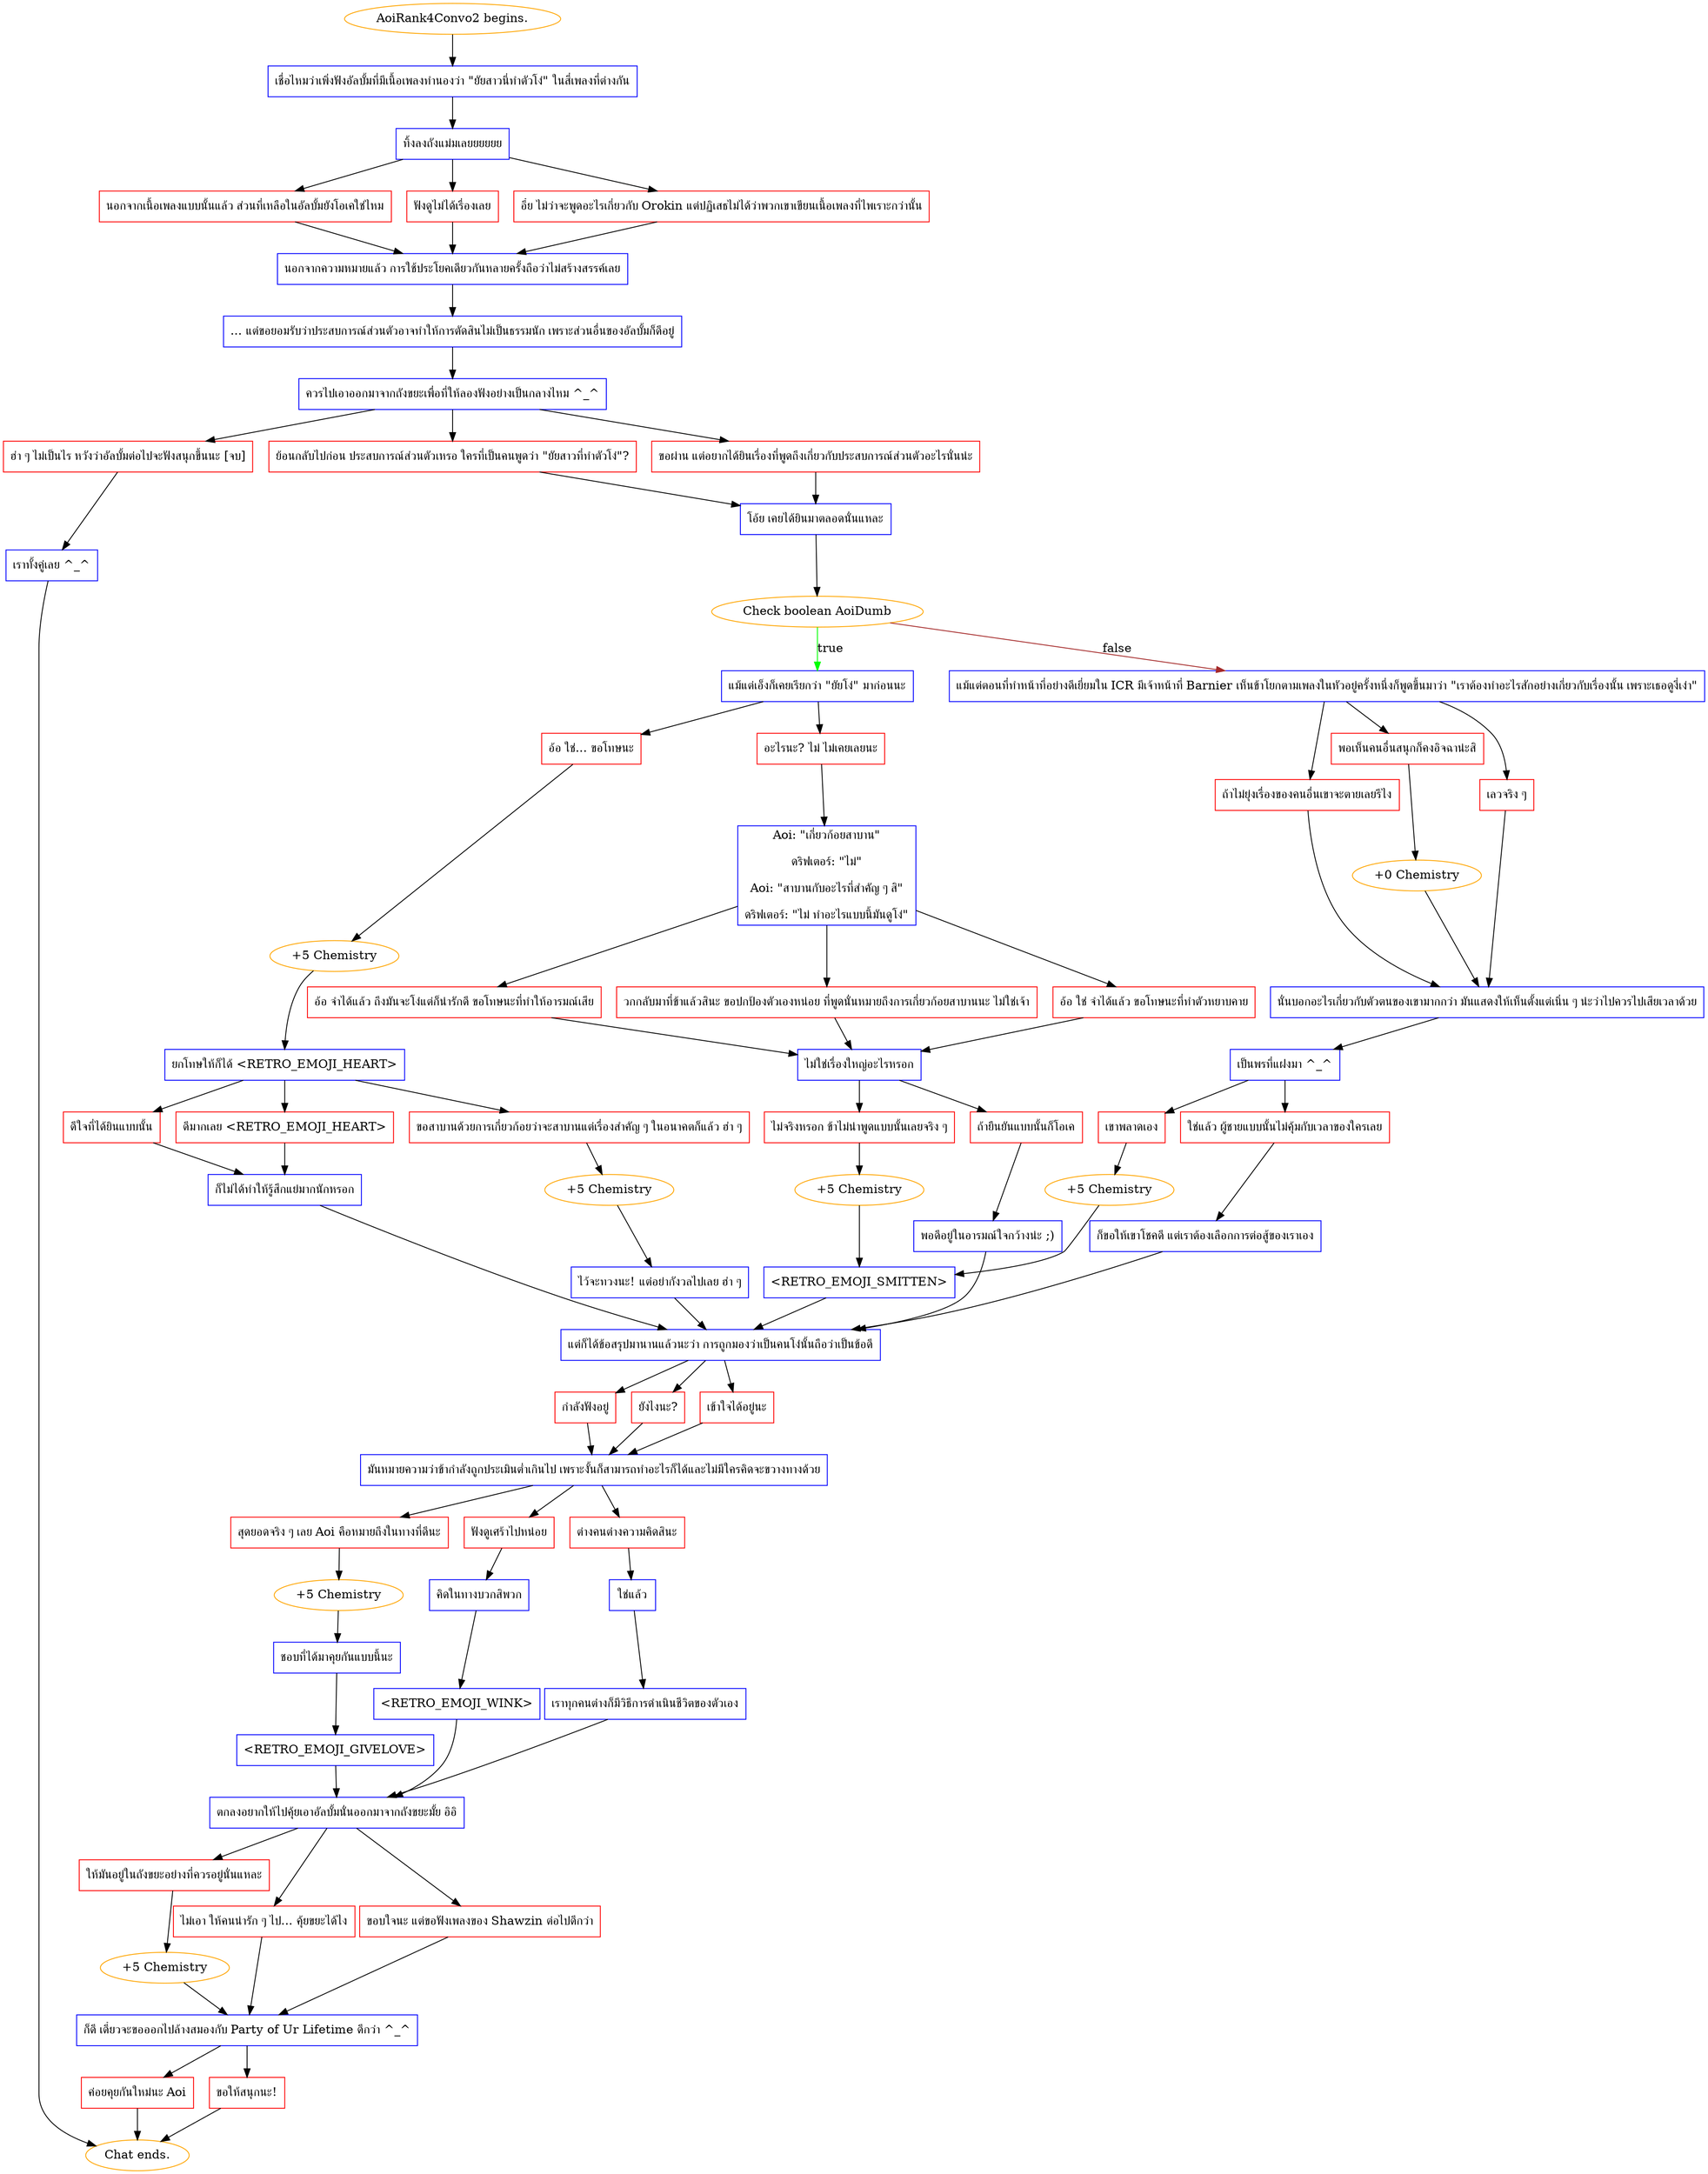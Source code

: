 digraph {
	"AoiRank4Convo2 begins." [color=orange];
		"AoiRank4Convo2 begins." -> j2062616938;
	j2062616938 [label="เชื่อไหมว่าเพิ่งฟังอัลบั้มที่มีเนื้อเพลงทำนองว่า \"ยัยสาวนี่ทำตัวโง่\" ในสี่เพลงที่ต่างกัน",shape=box,color=blue];
		j2062616938 -> j4109083455;
	j4109083455 [label="ทิ้งลงถังแม่มเลยยยยยย",shape=box,color=blue];
		j4109083455 -> j2637270501;
		j4109083455 -> j1143231063;
		j4109083455 -> j4266708985;
	j2637270501 [label="นอกจากเนื้อเพลงแบบนั้นแล้ว ส่วนที่เหลือในอัลบั้มยังโอเคใช่ไหม",shape=box,color=red];
		j2637270501 -> j685274162;
	j1143231063 [label="ฟังดูไม่ได้เรื่องเลย",shape=box,color=red];
		j1143231063 -> j685274162;
	j4266708985 [label="อึ๋ย ไม่ว่าจะพูดอะไรเกี่ยวกับ Orokin แต่ปฏิเสธไม่ได้ว่าพวกเขาเขียนเนื้อเพลงที่ไพเราะกว่านั้น",shape=box,color=red];
		j4266708985 -> j685274162;
	j685274162 [label="นอกจากความหมายแล้ว การใช้ประโยคเดียวกันหลายครั้งถือว่าไม่สร้างสรรค์เลย",shape=box,color=blue];
		j685274162 -> j3740961483;
	j3740961483 [label="... แต่ขอยอมรับว่าประสบการณ์ส่วนตัวอาจทำให้การตัดสินไม่เป็นธรรมนัก เพราะส่วนอื่นของอัลบั้มก็ดีอยู่",shape=box,color=blue];
		j3740961483 -> j3897377018;
	j3897377018 [label="ควรไปเอาออกมาจากถังขยะเพื่อที่ให้ลองฟังอย่างเป็นกลางไหม ^_^",shape=box,color=blue];
		j3897377018 -> j2482650532;
		j3897377018 -> j3715710194;
		j3897377018 -> j2096121071;
	j2482650532 [label="ขอผ่าน แต่อยากได้ยินเรื่องที่พูดถึงเกี่ยวกับประสบการณ์ส่วนตัวอะไรนั่นน่ะ",shape=box,color=red];
		j2482650532 -> j821431965;
	j3715710194 [label="ย้อนกลับไปก่อน ประสบการณ์ส่วนตัวเหรอ ใครที่เป็นคนพูดว่า \"ยัยสาวที่ทำตัวโง่\"?",shape=box,color=red];
		j3715710194 -> j821431965;
	j2096121071 [label="ฮ่า ๆ ไม่เป็นไร หวังว่าอัลบั้มต่อไปจะฟังสนุกขึ้นนะ [จบ]",shape=box,color=red];
		j2096121071 -> j3688645630;
	j821431965 [label="โอ้ย เคยได้ยินมาตลอดนั่นแหละ",shape=box,color=blue];
		j821431965 -> j3849776206;
	j3688645630 [label="เราทั้งคู่เลย ^_^",shape=box,color=blue];
		j3688645630 -> "Chat ends.";
	j3849776206 [label="Check boolean AoiDumb",color=orange];
		j3849776206 -> j2670471859 [label=true,color=green];
		j3849776206 -> j3697424336 [label=false,color=brown];
	"Chat ends." [color=orange];
	j2670471859 [label="แม้แต่เอ็งก็เคยเรียกว่า \"ยัยโง่\" มาก่อนนะ",shape=box,color=blue];
		j2670471859 -> j1249297720;
		j2670471859 -> j856315639;
	j3697424336 [label="แม้แต่ตอนที่ทำหน้าที่อย่างดีเยี่ยมใน ICR มีเจ้าหน้าที่ Barnier เห็นข้าโยกตามเพลงในหัวอยู่ครั้งหนึ่งก็พูดขึ้นมาว่า \"เราต้องทำอะไรสักอย่างเกี่ยวกับเรื่องนั้น เพราะเธอดูงี่เง่า\"",shape=box,color=blue];
		j3697424336 -> j563322504;
		j3697424336 -> j756522278;
		j3697424336 -> j345176894;
	j1249297720 [label="อะไรนะ? ไม่ ไม่เคยเลยนะ",shape=box,color=red];
		j1249297720 -> j3088809659;
	j856315639 [label="อ้อ ใช่... ขอโทษนะ",shape=box,color=red];
		j856315639 -> j338813651;
	j563322504 [label="เลวจริง ๆ",shape=box,color=red];
		j563322504 -> j2372617947;
	j756522278 [label="พอเห็นคนอื่นสนุกก็คงอิจฉาน่ะสิ",shape=box,color=red];
		j756522278 -> j3423101286;
	j345176894 [label="ถ้าไม่ยุ่งเรื่องของคนอื่นเขาจะตายเลยรึไง",shape=box,color=red];
		j345176894 -> j2372617947;
	j3088809659 [label="Aoi: \"เกี่ยวก้อยสาบาน\"
ดริฟเตอร์: \"ไม่\"
Aoi: \"สาบานกับอะไรที่สำคัญ ๆ สิ\"
ดริฟเตอร์: \"ไม่ ทำอะไรแบบนี้มันดูโง่\"",shape=box,color=blue];
		j3088809659 -> j3051862679;
		j3088809659 -> j3809928012;
		j3088809659 -> j4142015639;
	j338813651 [label="+5 Chemistry",color=orange];
		j338813651 -> j457782534;
	j2372617947 [label="นั่นบอกอะไรเกี่ยวกับตัวตนของเขามากกว่า มันแสดงให้เห็นตั้งแต่เนิ่น ๆ น่ะว่าไปควรไปเสียเวลาด้วย",shape=box,color=blue];
		j2372617947 -> j1305098038;
	j3423101286 [label="+0 Chemistry",color=orange];
		j3423101286 -> j2372617947;
	j3051862679 [label="วกกลับมาที่ข้าแล้วสินะ ขอปกป้องตัวเองหน่อย ที่พูดนั่นหมายถึงการเกี่ยวก้อยสาบานนะ ไม่ใช่เจ้า",shape=box,color=red];
		j3051862679 -> j321234463;
	j3809928012 [label="อ้อ ใช่ จำได้แล้ว ขอโทษนะที่ทำตัวหยาบคาย",shape=box,color=red];
		j3809928012 -> j321234463;
	j4142015639 [label="อ้อ จำได้แล้ว ถึงมันจะโง่แต่ก็น่ารักดี ขอโทษนะที่ทำให้อารมณ์เสีย",shape=box,color=red];
		j4142015639 -> j321234463;
	j457782534 [label="ยกโทษให้ก็ได้ <RETRO_EMOJI_HEART>",shape=box,color=blue];
		j457782534 -> j2231070797;
		j457782534 -> j1258905513;
		j457782534 -> j1724849682;
	j1305098038 [label="เป็นพรที่แฝงมา ^_^",shape=box,color=blue];
		j1305098038 -> j1385682677;
		j1305098038 -> j2901769860;
	j321234463 [label="ไม่ใช่เรื่องใหญ่อะไรหรอก",shape=box,color=blue];
		j321234463 -> j3203055626;
		j321234463 -> j2390022073;
	j2231070797 [label="ขอสาบานด้วยการเกี่ยวก้อยว่าจะสาบานแต่เรื่องสำคัญ ๆ ในอนาคตก็แล้ว ฮ่า ๆ",shape=box,color=red];
		j2231070797 -> j2013607134;
	j1258905513 [label="ดีมากเลย <RETRO_EMOJI_HEART>",shape=box,color=red];
		j1258905513 -> j379965455;
	j1724849682 [label="ดีใจที่ได้ยินแบบนั้น",shape=box,color=red];
		j1724849682 -> j379965455;
	j1385682677 [label="เขาพลาดเอง",shape=box,color=red];
		j1385682677 -> j879234179;
	j2901769860 [label="ใช่แล้ว ผู้ชายแบบนั้นไม่คุ้มกับเวลาของใครเลย",shape=box,color=red];
		j2901769860 -> j909308752;
	j3203055626 [label="ไม่จริงหรอก ข้าไม่น่าพูดแบบนั้นเลยจริง ๆ",shape=box,color=red];
		j3203055626 -> j562390722;
	j2390022073 [label="ถ้ายืนยันแบบนั้นก็โอเค",shape=box,color=red];
		j2390022073 -> j433740024;
	j2013607134 [label="+5 Chemistry",color=orange];
		j2013607134 -> j426633398;
	j379965455 [label="ก็ไม่ได้ทำให้รู้สึกแย่มากนักหรอก",shape=box,color=blue];
		j379965455 -> j2951930411;
	j879234179 [label="+5 Chemistry",color=orange];
		j879234179 -> j874511611;
	j909308752 [label="ก็ขอให้เขาโชคดี แต่เราต้องเลือกการต่อสู้ของเราเอง",shape=box,color=blue];
		j909308752 -> j2951930411;
	j562390722 [label="+5 Chemistry",color=orange];
		j562390722 -> j874511611;
	j433740024 [label="พอดีอยู่ในอารมณ์ใจกว้างน่ะ ;)",shape=box,color=blue];
		j433740024 -> j2951930411;
	j426633398 [label="ไว้จะทวงนะ! แต่อย่ากังวลไปเลย ฮ่า ๆ",shape=box,color=blue];
		j426633398 -> j2951930411;
	j2951930411 [label="แต่ก็ได้ข้อสรุปมานานแล้วนะว่า การถูกมองว่าเป็นคนโง่นั้นถือว่าเป็นข้อดี",shape=box,color=blue];
		j2951930411 -> j1779022820;
		j2951930411 -> j978493801;
		j2951930411 -> j2017587412;
	j874511611 [label="<RETRO_EMOJI_SMITTEN>",shape=box,color=blue];
		j874511611 -> j2951930411;
	j1779022820 [label="ยังไงนะ?",shape=box,color=red];
		j1779022820 -> j2582980002;
	j978493801 [label="เข้าใจได้อยู่นะ",shape=box,color=red];
		j978493801 -> j2582980002;
	j2017587412 [label="กำลังฟังอยู่",shape=box,color=red];
		j2017587412 -> j2582980002;
	j2582980002 [label="มันหมายความว่าข้ากำลังถูกประเมินต่ำเกินไป เพราะงั้นก็สามารถทำอะไรก็ได้และไม่มีใครคิดจะขวางทางด้วย",shape=box,color=blue];
		j2582980002 -> j3673942969;
		j2582980002 -> j1472355347;
		j2582980002 -> j1550725179;
	j3673942969 [label="ฟังดูเศร้าไปหน่อย",shape=box,color=red];
		j3673942969 -> j2397480842;
	j1472355347 [label="สุดยอดจริง ๆ เลย Aoi คือหมายถึงในทางที่ดีนะ",shape=box,color=red];
		j1472355347 -> j2974333428;
	j1550725179 [label="ต่างคนต่างความคิดสินะ",shape=box,color=red];
		j1550725179 -> j2869347674;
	j2397480842 [label="คิดในทางบวกสิพวก",shape=box,color=blue];
		j2397480842 -> j160762768;
	j2974333428 [label="+5 Chemistry",color=orange];
		j2974333428 -> j531835623;
	j2869347674 [label="ใช่แล้ว",shape=box,color=blue];
		j2869347674 -> j550353487;
	j160762768 [label="<RETRO_EMOJI_WINK>",shape=box,color=blue];
		j160762768 -> j592753832;
	j531835623 [label="ชอบที่ได้มาคุยกันแบบนี้นะ",shape=box,color=blue];
		j531835623 -> j1381246936;
	j550353487 [label="เราทุกคนต่างก็มีวิธีการดำเนินชีวิตของตัวเอง",shape=box,color=blue];
		j550353487 -> j592753832;
	j592753832 [label="ตกลงอยากให้ไปคุ้ยเอาอัลบั้มนั่นออกมาจากถังขยะมั้ย อิอิ",shape=box,color=blue];
		j592753832 -> j2228051057;
		j592753832 -> j792978309;
		j592753832 -> j267823388;
	j1381246936 [label="<RETRO_EMOJI_GIVELOVE>",shape=box,color=blue];
		j1381246936 -> j592753832;
	j2228051057 [label="ไม่เอา ให้คนน่ารัก ๆ ไป... คุ้ยขยะได้ไง",shape=box,color=red];
		j2228051057 -> j373847817;
	j792978309 [label="ให้มันอยู่ในถังขยะอย่างที่ควรอยู่นั่นแหละ",shape=box,color=red];
		j792978309 -> j506149633;
	j267823388 [label="ขอบใจนะ แต่ขอฟังเพลงของ Shawzin ต่อไปดีกว่า",shape=box,color=red];
		j267823388 -> j373847817;
	j373847817 [label="ก็ดี เดี๋ยวจะขอออกไปล้างสมองกับ Party of Ur Lifetime ดีกว่า ^_^",shape=box,color=blue];
		j373847817 -> j2066481727;
		j373847817 -> j354246646;
	j506149633 [label="+5 Chemistry",color=orange];
		j506149633 -> j373847817;
	j2066481727 [label="ขอให้สนุกนะ!",shape=box,color=red];
		j2066481727 -> "Chat ends.";
	j354246646 [label="ค่อยคุยกันใหม่นะ Aoi",shape=box,color=red];
		j354246646 -> "Chat ends.";
}